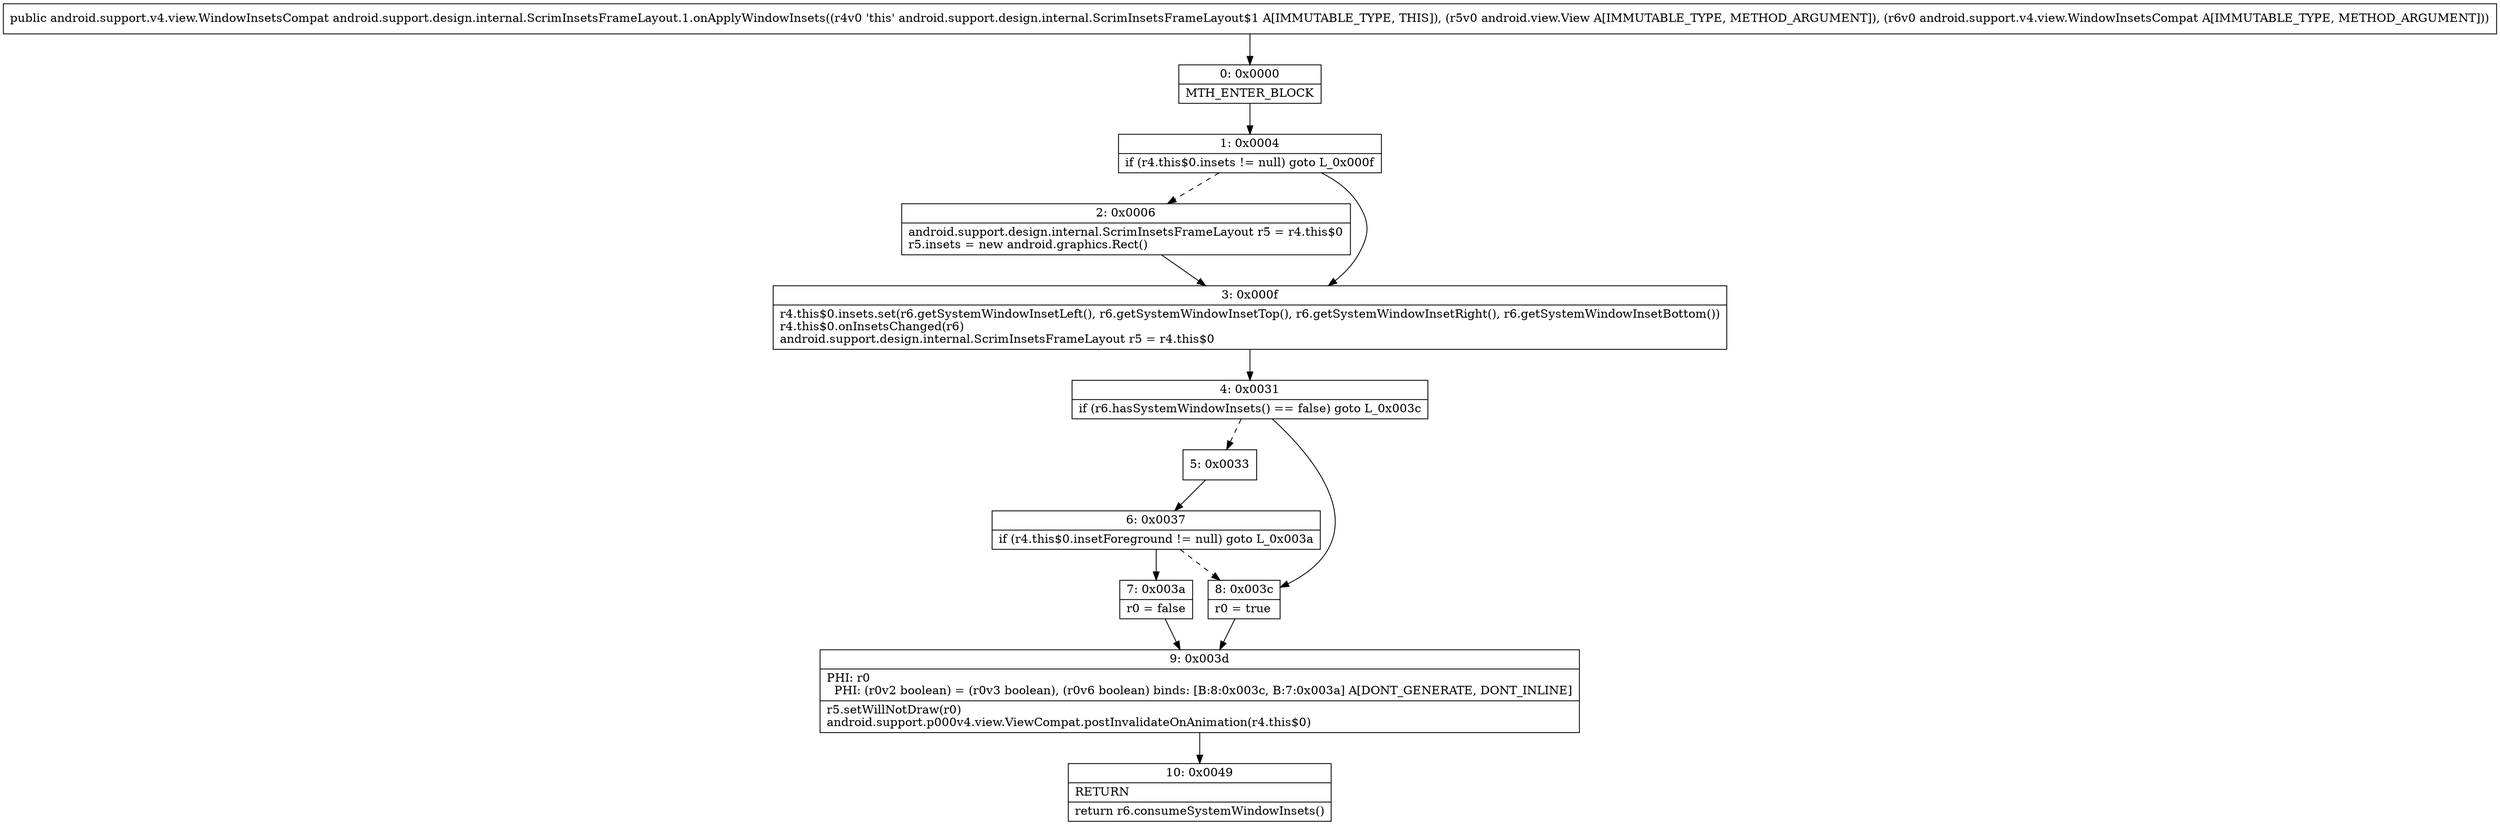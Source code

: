 digraph "CFG forandroid.support.design.internal.ScrimInsetsFrameLayout.1.onApplyWindowInsets(Landroid\/view\/View;Landroid\/support\/v4\/view\/WindowInsetsCompat;)Landroid\/support\/v4\/view\/WindowInsetsCompat;" {
Node_0 [shape=record,label="{0\:\ 0x0000|MTH_ENTER_BLOCK\l}"];
Node_1 [shape=record,label="{1\:\ 0x0004|if (r4.this$0.insets != null) goto L_0x000f\l}"];
Node_2 [shape=record,label="{2\:\ 0x0006|android.support.design.internal.ScrimInsetsFrameLayout r5 = r4.this$0\lr5.insets = new android.graphics.Rect()\l}"];
Node_3 [shape=record,label="{3\:\ 0x000f|r4.this$0.insets.set(r6.getSystemWindowInsetLeft(), r6.getSystemWindowInsetTop(), r6.getSystemWindowInsetRight(), r6.getSystemWindowInsetBottom())\lr4.this$0.onInsetsChanged(r6)\landroid.support.design.internal.ScrimInsetsFrameLayout r5 = r4.this$0\l}"];
Node_4 [shape=record,label="{4\:\ 0x0031|if (r6.hasSystemWindowInsets() == false) goto L_0x003c\l}"];
Node_5 [shape=record,label="{5\:\ 0x0033}"];
Node_6 [shape=record,label="{6\:\ 0x0037|if (r4.this$0.insetForeground != null) goto L_0x003a\l}"];
Node_7 [shape=record,label="{7\:\ 0x003a|r0 = false\l}"];
Node_8 [shape=record,label="{8\:\ 0x003c|r0 = true\l}"];
Node_9 [shape=record,label="{9\:\ 0x003d|PHI: r0 \l  PHI: (r0v2 boolean) = (r0v3 boolean), (r0v6 boolean) binds: [B:8:0x003c, B:7:0x003a] A[DONT_GENERATE, DONT_INLINE]\l|r5.setWillNotDraw(r0)\landroid.support.p000v4.view.ViewCompat.postInvalidateOnAnimation(r4.this$0)\l}"];
Node_10 [shape=record,label="{10\:\ 0x0049|RETURN\l|return r6.consumeSystemWindowInsets()\l}"];
MethodNode[shape=record,label="{public android.support.v4.view.WindowInsetsCompat android.support.design.internal.ScrimInsetsFrameLayout.1.onApplyWindowInsets((r4v0 'this' android.support.design.internal.ScrimInsetsFrameLayout$1 A[IMMUTABLE_TYPE, THIS]), (r5v0 android.view.View A[IMMUTABLE_TYPE, METHOD_ARGUMENT]), (r6v0 android.support.v4.view.WindowInsetsCompat A[IMMUTABLE_TYPE, METHOD_ARGUMENT])) }"];
MethodNode -> Node_0;
Node_0 -> Node_1;
Node_1 -> Node_2[style=dashed];
Node_1 -> Node_3;
Node_2 -> Node_3;
Node_3 -> Node_4;
Node_4 -> Node_5[style=dashed];
Node_4 -> Node_8;
Node_5 -> Node_6;
Node_6 -> Node_7;
Node_6 -> Node_8[style=dashed];
Node_7 -> Node_9;
Node_8 -> Node_9;
Node_9 -> Node_10;
}

